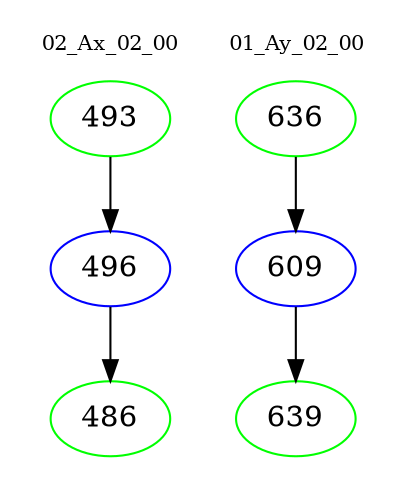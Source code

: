 digraph{
subgraph cluster_0 {
color = white
label = "02_Ax_02_00";
fontsize=10;
T0_493 [label="493", color="green"]
T0_493 -> T0_496 [color="black"]
T0_496 [label="496", color="blue"]
T0_496 -> T0_486 [color="black"]
T0_486 [label="486", color="green"]
}
subgraph cluster_1 {
color = white
label = "01_Ay_02_00";
fontsize=10;
T1_636 [label="636", color="green"]
T1_636 -> T1_609 [color="black"]
T1_609 [label="609", color="blue"]
T1_609 -> T1_639 [color="black"]
T1_639 [label="639", color="green"]
}
}
